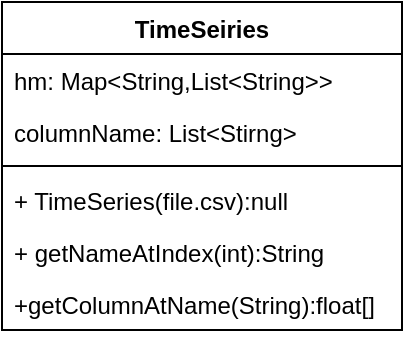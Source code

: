<mxfile version="18.2.0" type="github">
  <diagram id="90nejo15YUIGPJIsVGS0" name="Page-1">
    <mxGraphModel dx="1038" dy="547" grid="1" gridSize="10" guides="1" tooltips="1" connect="1" arrows="1" fold="1" page="1" pageScale="1" pageWidth="1169" pageHeight="1654" math="0" shadow="0">
      <root>
        <mxCell id="0" />
        <mxCell id="1" parent="0" />
        <mxCell id="QzV2oeifJPQTc_GsVn0d-1" value="TimeSeiries" style="swimlane;fontStyle=1;align=center;verticalAlign=top;childLayout=stackLayout;horizontal=1;startSize=26;horizontalStack=0;resizeParent=1;resizeParentMax=0;resizeLast=0;collapsible=1;marginBottom=0;" vertex="1" parent="1">
          <mxGeometry x="450" y="240" width="200" height="164" as="geometry" />
        </mxCell>
        <mxCell id="QzV2oeifJPQTc_GsVn0d-2" value="hm: Map&lt;String,List&lt;String&gt;&gt;" style="text;strokeColor=none;fillColor=none;align=left;verticalAlign=top;spacingLeft=4;spacingRight=4;overflow=hidden;rotatable=0;points=[[0,0.5],[1,0.5]];portConstraint=eastwest;" vertex="1" parent="QzV2oeifJPQTc_GsVn0d-1">
          <mxGeometry y="26" width="200" height="26" as="geometry" />
        </mxCell>
        <mxCell id="QzV2oeifJPQTc_GsVn0d-5" value="columnName: List&lt;Stirng&gt;" style="text;strokeColor=none;fillColor=none;align=left;verticalAlign=top;spacingLeft=4;spacingRight=4;overflow=hidden;rotatable=0;points=[[0,0.5],[1,0.5]];portConstraint=eastwest;" vertex="1" parent="QzV2oeifJPQTc_GsVn0d-1">
          <mxGeometry y="52" width="200" height="26" as="geometry" />
        </mxCell>
        <mxCell id="QzV2oeifJPQTc_GsVn0d-3" value="" style="line;strokeWidth=1;fillColor=none;align=left;verticalAlign=middle;spacingTop=-1;spacingLeft=3;spacingRight=3;rotatable=0;labelPosition=right;points=[];portConstraint=eastwest;" vertex="1" parent="QzV2oeifJPQTc_GsVn0d-1">
          <mxGeometry y="78" width="200" height="8" as="geometry" />
        </mxCell>
        <mxCell id="QzV2oeifJPQTc_GsVn0d-4" value="+ TimeSeries(file.csv):null" style="text;strokeColor=none;fillColor=none;align=left;verticalAlign=top;spacingLeft=4;spacingRight=4;overflow=hidden;rotatable=0;points=[[0,0.5],[1,0.5]];portConstraint=eastwest;" vertex="1" parent="QzV2oeifJPQTc_GsVn0d-1">
          <mxGeometry y="86" width="200" height="26" as="geometry" />
        </mxCell>
        <mxCell id="QzV2oeifJPQTc_GsVn0d-7" value="+ getNameAtIndex(int):String" style="text;strokeColor=none;fillColor=none;align=left;verticalAlign=top;spacingLeft=4;spacingRight=4;overflow=hidden;rotatable=0;points=[[0,0.5],[1,0.5]];portConstraint=eastwest;" vertex="1" parent="QzV2oeifJPQTc_GsVn0d-1">
          <mxGeometry y="112" width="200" height="26" as="geometry" />
        </mxCell>
        <mxCell id="QzV2oeifJPQTc_GsVn0d-6" value="+getColumnAtName(String):float[]" style="text;strokeColor=none;fillColor=none;align=left;verticalAlign=top;spacingLeft=4;spacingRight=4;overflow=hidden;rotatable=0;points=[[0,0.5],[1,0.5]];portConstraint=eastwest;" vertex="1" parent="QzV2oeifJPQTc_GsVn0d-1">
          <mxGeometry y="138" width="200" height="26" as="geometry" />
        </mxCell>
      </root>
    </mxGraphModel>
  </diagram>
</mxfile>
